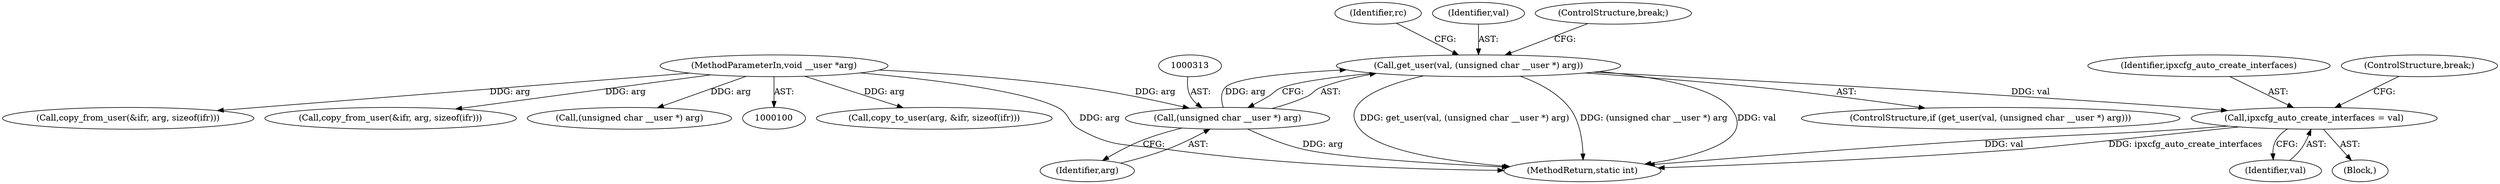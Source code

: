 digraph "0_linux_ee0d8d8482345ff97a75a7d747efc309f13b0d80@API" {
"1000319" [label="(Call,ipxcfg_auto_create_interfaces = val)"];
"1000310" [label="(Call,get_user(val, (unsigned char __user *) arg))"];
"1000312" [label="(Call,(unsigned char __user *) arg)"];
"1000102" [label="(MethodParameterIn,void __user *arg)"];
"1000317" [label="(Identifier,rc)"];
"1000291" [label="(Call,copy_to_user(arg, &ifr, sizeof(ifr)))"];
"1000311" [label="(Identifier,val)"];
"1000314" [label="(Identifier,arg)"];
"1000319" [label="(Call,ipxcfg_auto_create_interfaces = val)"];
"1000320" [label="(Identifier,ipxcfg_auto_create_interfaces)"];
"1000123" [label="(Call,copy_from_user(&ifr, arg, sizeof(ifr)))"];
"1000321" [label="(Identifier,val)"];
"1000217" [label="(Call,copy_from_user(&ifr, arg, sizeof(ifr)))"];
"1000331" [label="(Call,(unsigned char __user *) arg)"];
"1000310" [label="(Call,get_user(val, (unsigned char __user *) arg))"];
"1000343" [label="(MethodReturn,static int)"];
"1000102" [label="(MethodParameterIn,void __user *arg)"];
"1000322" [label="(ControlStructure,break;)"];
"1000309" [label="(ControlStructure,if (get_user(val, (unsigned char __user *) arg)))"];
"1000113" [label="(Block,)"];
"1000315" [label="(ControlStructure,break;)"];
"1000312" [label="(Call,(unsigned char __user *) arg)"];
"1000319" -> "1000113"  [label="AST: "];
"1000319" -> "1000321"  [label="CFG: "];
"1000320" -> "1000319"  [label="AST: "];
"1000321" -> "1000319"  [label="AST: "];
"1000322" -> "1000319"  [label="CFG: "];
"1000319" -> "1000343"  [label="DDG: val"];
"1000319" -> "1000343"  [label="DDG: ipxcfg_auto_create_interfaces"];
"1000310" -> "1000319"  [label="DDG: val"];
"1000310" -> "1000309"  [label="AST: "];
"1000310" -> "1000312"  [label="CFG: "];
"1000311" -> "1000310"  [label="AST: "];
"1000312" -> "1000310"  [label="AST: "];
"1000315" -> "1000310"  [label="CFG: "];
"1000317" -> "1000310"  [label="CFG: "];
"1000310" -> "1000343"  [label="DDG: get_user(val, (unsigned char __user *) arg)"];
"1000310" -> "1000343"  [label="DDG: (unsigned char __user *) arg"];
"1000310" -> "1000343"  [label="DDG: val"];
"1000312" -> "1000310"  [label="DDG: arg"];
"1000312" -> "1000314"  [label="CFG: "];
"1000313" -> "1000312"  [label="AST: "];
"1000314" -> "1000312"  [label="AST: "];
"1000312" -> "1000343"  [label="DDG: arg"];
"1000102" -> "1000312"  [label="DDG: arg"];
"1000102" -> "1000100"  [label="AST: "];
"1000102" -> "1000343"  [label="DDG: arg"];
"1000102" -> "1000123"  [label="DDG: arg"];
"1000102" -> "1000217"  [label="DDG: arg"];
"1000102" -> "1000291"  [label="DDG: arg"];
"1000102" -> "1000331"  [label="DDG: arg"];
}
